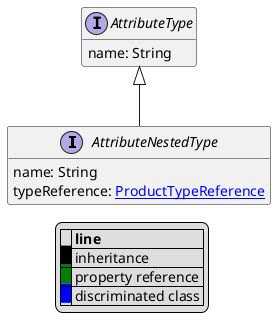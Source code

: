 @startuml

hide empty fields
hide empty methods
legend
|= |= line |
|<back:black>   </back>| inheritance |
|<back:green>   </back>| property reference |
|<back:blue>   </back>| discriminated class |
endlegend
interface AttributeNestedType [[AttributeNestedType.svg]] extends AttributeType {
    name: String
    typeReference: [[ProductTypeReference.svg ProductTypeReference]]
}
interface AttributeType [[AttributeType.svg]]  {
    name: String
}





@enduml
